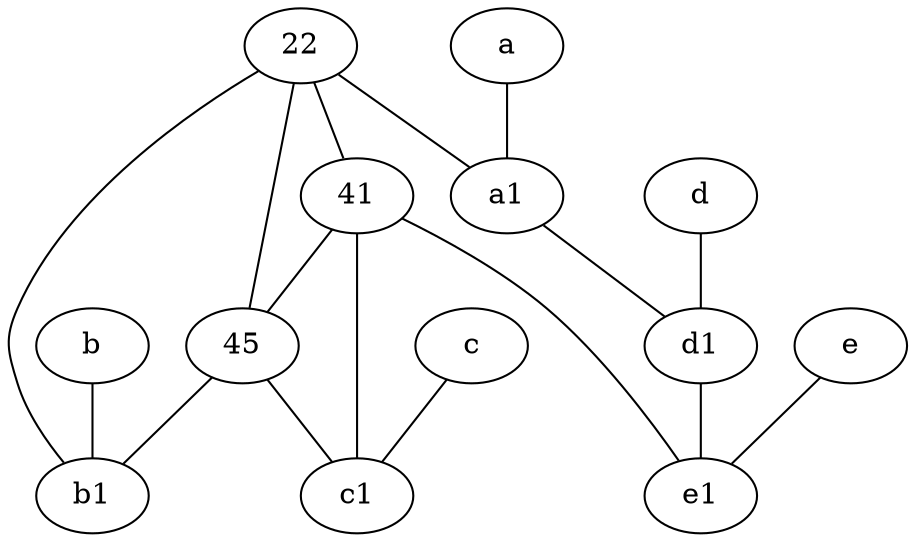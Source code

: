 graph {
	node [labelfontsize=50]
	d1 [labelfontsize=50 pos="3,5!"]
	45 [labelfontsize=50]
	41 [labelfontsize=50]
	22 [labelfontsize=50]
	b1 [labelfontsize=50 pos="9,4!"]
	e1 [labelfontsize=50 pos="7,7!"]
	b [labelfontsize=50 pos="10,4!"]
	c1 [labelfontsize=50 pos="4.5,3!"]
	a [labelfontsize=50 pos="8,2!"]
	c [labelfontsize=50 pos="4.5,2!"]
	a1 [labelfontsize=50 pos="8,3!"]
	e [labelfontsize=50 pos="7,9!"]
	d [labelfontsize=50 pos="2,5!"]
	41 -- c1
	41 -- 45
	22 -- b1
	b -- b1
	c -- c1
	a -- a1
	45 -- c1
	45 -- b1
	d1 -- e1
	22 -- 45
	a1 -- d1
	d -- d1
	22 -- 41
	22 -- a1
	e -- e1
	41 -- e1
}
